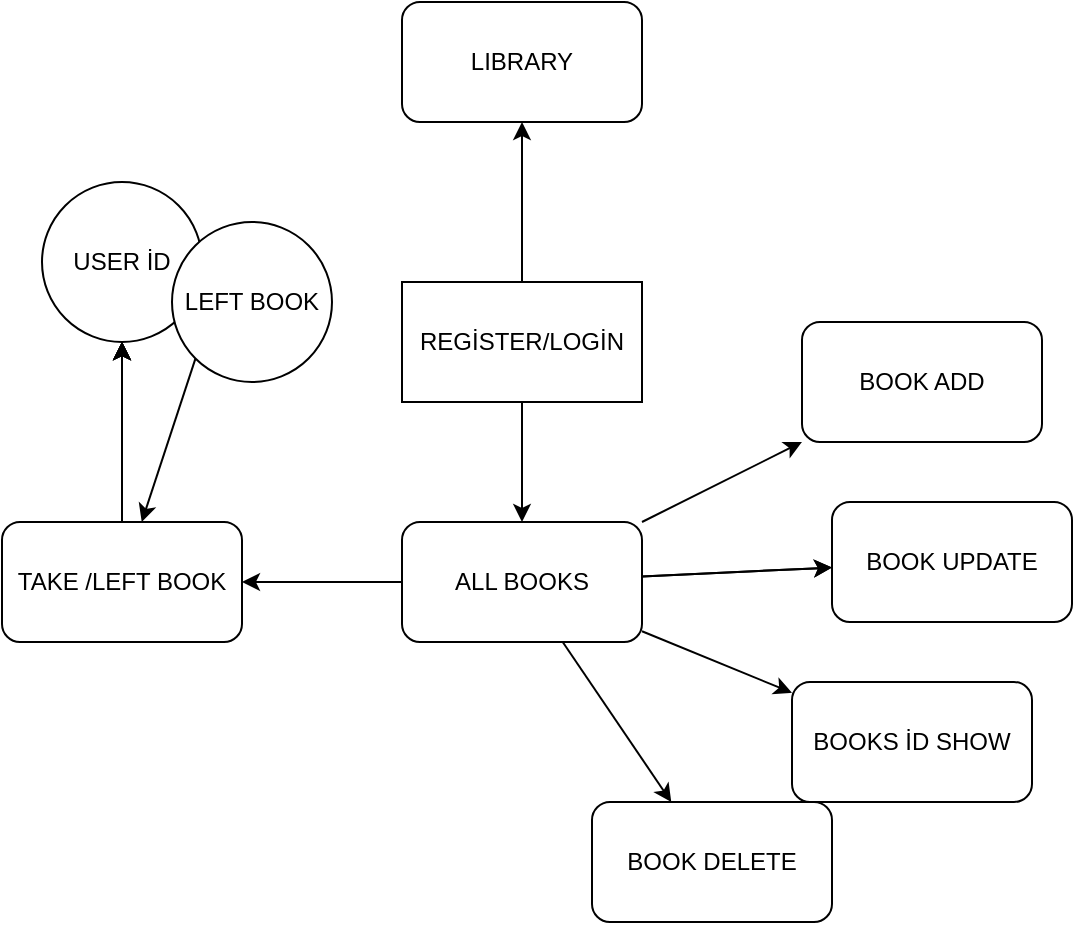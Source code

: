 <mxfile><diagram id="9F_h-lxKkb5OcUolLcwI" name="Page-1"><mxGraphModel dx="1045" dy="784" grid="1" gridSize="10" guides="1" tooltips="1" connect="1" arrows="1" fold="1" page="1" pageScale="1" pageWidth="850" pageHeight="1100" math="0" shadow="0"><root><mxCell id="0"/><mxCell id="1" parent="0"/><mxCell id="2" value="LIBRARY" style="rounded=1;whiteSpace=wrap;html=1;" vertex="1" parent="1"><mxGeometry x="305" y="90" width="120" height="60" as="geometry"/></mxCell><mxCell id="5" value="" style="html=1;" edge="1" parent="1" source="4" target="2"><mxGeometry relative="1" as="geometry"/></mxCell><mxCell id="7" style="edgeStyle=none;html=1;exitX=0.5;exitY=1;exitDx=0;exitDy=0;entryX=0.5;entryY=0;entryDx=0;entryDy=0;" edge="1" parent="1" source="4" target="6"><mxGeometry relative="1" as="geometry"/></mxCell><mxCell id="4" value="REGİSTER/LOGİN" style="rounded=0;whiteSpace=wrap;html=1;" vertex="1" parent="1"><mxGeometry x="305" y="230" width="120" height="60" as="geometry"/></mxCell><mxCell id="10" value="" style="edgeStyle=none;html=1;" edge="1" parent="1" source="6" target="9"><mxGeometry relative="1" as="geometry"/></mxCell><mxCell id="12" value="" style="edgeStyle=none;html=1;" edge="1" parent="1" source="6" target="11"><mxGeometry relative="1" as="geometry"/></mxCell><mxCell id="14" value="" style="edgeStyle=none;html=1;" edge="1" parent="1" source="6" target="13"><mxGeometry relative="1" as="geometry"/></mxCell><mxCell id="15" value="" style="edgeStyle=none;html=1;" edge="1" parent="1" source="6" target="13"><mxGeometry relative="1" as="geometry"/></mxCell><mxCell id="18" value="" style="edgeStyle=none;html=1;" edge="1" parent="1" source="6" target="17"><mxGeometry relative="1" as="geometry"/></mxCell><mxCell id="20" value="" style="edgeStyle=none;html=1;" edge="1" parent="1" source="6" target="19"><mxGeometry relative="1" as="geometry"/></mxCell><mxCell id="6" value="ALL BOOKS" style="rounded=1;whiteSpace=wrap;html=1;" vertex="1" parent="1"><mxGeometry x="305" y="350" width="120" height="60" as="geometry"/></mxCell><mxCell id="9" value="BOOKS İD SHOW" style="whiteSpace=wrap;html=1;rounded=1;" vertex="1" parent="1"><mxGeometry x="500" y="430" width="120" height="60" as="geometry"/></mxCell><mxCell id="11" value="BOOK ADD" style="whiteSpace=wrap;html=1;rounded=1;" vertex="1" parent="1"><mxGeometry x="505" y="250" width="120" height="60" as="geometry"/></mxCell><mxCell id="13" value="BOOK UPDATE" style="whiteSpace=wrap;html=1;rounded=1;" vertex="1" parent="1"><mxGeometry x="520" y="340" width="120" height="60" as="geometry"/></mxCell><mxCell id="17" value="BOOK DELETE" style="whiteSpace=wrap;html=1;rounded=1;" vertex="1" parent="1"><mxGeometry x="400" y="490" width="120" height="60" as="geometry"/></mxCell><mxCell id="22" value="" style="edgeStyle=none;html=1;" edge="1" parent="1" source="19" target="21"><mxGeometry relative="1" as="geometry"/></mxCell><mxCell id="23" value="" style="edgeStyle=none;html=1;" edge="1" parent="1" source="19" target="21"><mxGeometry relative="1" as="geometry"/></mxCell><mxCell id="24" value="" style="edgeStyle=none;html=1;" edge="1" parent="1" source="19" target="21"><mxGeometry relative="1" as="geometry"/></mxCell><mxCell id="25" value="" style="edgeStyle=none;html=1;" edge="1" parent="1" source="19" target="21"><mxGeometry relative="1" as="geometry"/></mxCell><mxCell id="26" value="" style="edgeStyle=none;html=1;" edge="1" parent="1" source="19" target="21"><mxGeometry relative="1" as="geometry"/></mxCell><mxCell id="27" value="" style="edgeStyle=none;html=1;" edge="1" parent="1" source="19" target="21"><mxGeometry relative="1" as="geometry"/></mxCell><mxCell id="19" value="TAKE /LEFT BOOK" style="whiteSpace=wrap;html=1;rounded=1;" vertex="1" parent="1"><mxGeometry x="105" y="350" width="120" height="60" as="geometry"/></mxCell><mxCell id="21" value="USER İD&lt;br&gt;" style="ellipse;whiteSpace=wrap;html=1;rounded=1;" vertex="1" parent="1"><mxGeometry x="125" y="180" width="80" height="80" as="geometry"/></mxCell><mxCell id="29" style="edgeStyle=none;html=1;exitX=0;exitY=1;exitDx=0;exitDy=0;" edge="1" parent="1" source="28" target="19"><mxGeometry relative="1" as="geometry"/></mxCell><mxCell id="28" value="LEFT BOOK" style="ellipse;whiteSpace=wrap;html=1;rounded=1;" vertex="1" parent="1"><mxGeometry x="190" y="200" width="80" height="80" as="geometry"/></mxCell></root></mxGraphModel></diagram></mxfile>